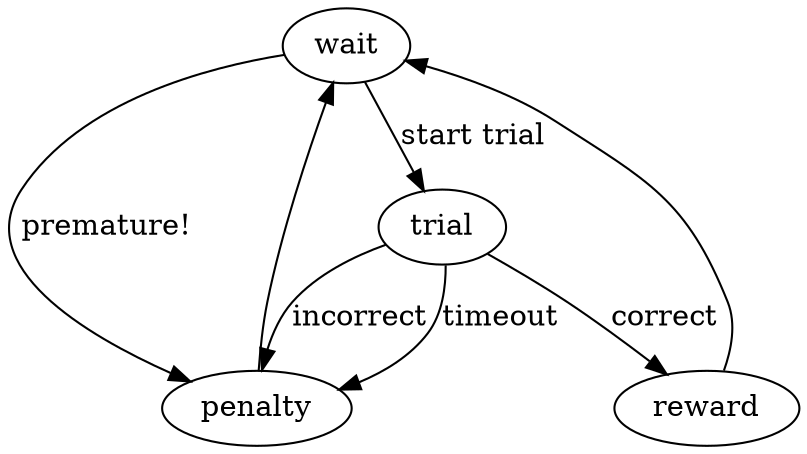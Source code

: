 digraph g {
	wait -> trial [label="start trial"]
	wait -> penalty [label="premature!"]
	trial -> reward [label="correct"]
	trial -> penalty [label="incorrect"]
	trial -> penalty [label="timeout"]
	reward -> wait
	penalty -> wait
}
